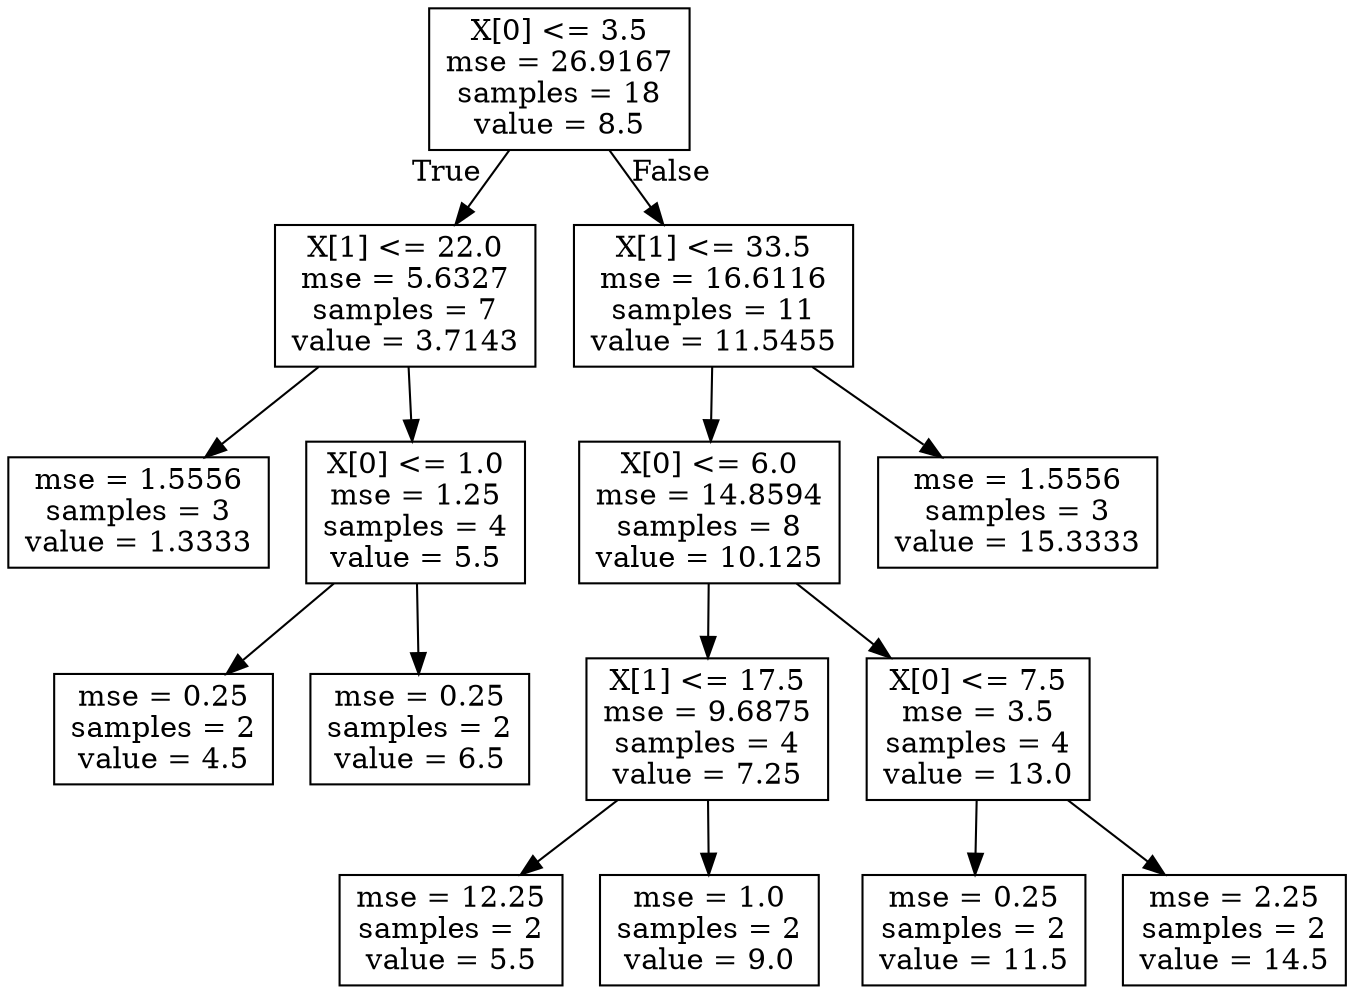 digraph Tree {
node [shape=box] ;
0 [label="X[0] <= 3.5\nmse = 26.9167\nsamples = 18\nvalue = 8.5"] ;
1 [label="X[1] <= 22.0\nmse = 5.6327\nsamples = 7\nvalue = 3.7143"] ;
0 -> 1 [labeldistance=2.5, labelangle=45, headlabel="True"] ;
2 [label="mse = 1.5556\nsamples = 3\nvalue = 1.3333"] ;
1 -> 2 ;
3 [label="X[0] <= 1.0\nmse = 1.25\nsamples = 4\nvalue = 5.5"] ;
1 -> 3 ;
4 [label="mse = 0.25\nsamples = 2\nvalue = 4.5"] ;
3 -> 4 ;
5 [label="mse = 0.25\nsamples = 2\nvalue = 6.5"] ;
3 -> 5 ;
6 [label="X[1] <= 33.5\nmse = 16.6116\nsamples = 11\nvalue = 11.5455"] ;
0 -> 6 [labeldistance=2.5, labelangle=-45, headlabel="False"] ;
7 [label="X[0] <= 6.0\nmse = 14.8594\nsamples = 8\nvalue = 10.125"] ;
6 -> 7 ;
8 [label="X[1] <= 17.5\nmse = 9.6875\nsamples = 4\nvalue = 7.25"] ;
7 -> 8 ;
9 [label="mse = 12.25\nsamples = 2\nvalue = 5.5"] ;
8 -> 9 ;
10 [label="mse = 1.0\nsamples = 2\nvalue = 9.0"] ;
8 -> 10 ;
11 [label="X[0] <= 7.5\nmse = 3.5\nsamples = 4\nvalue = 13.0"] ;
7 -> 11 ;
12 [label="mse = 0.25\nsamples = 2\nvalue = 11.5"] ;
11 -> 12 ;
13 [label="mse = 2.25\nsamples = 2\nvalue = 14.5"] ;
11 -> 13 ;
14 [label="mse = 1.5556\nsamples = 3\nvalue = 15.3333"] ;
6 -> 14 ;
}